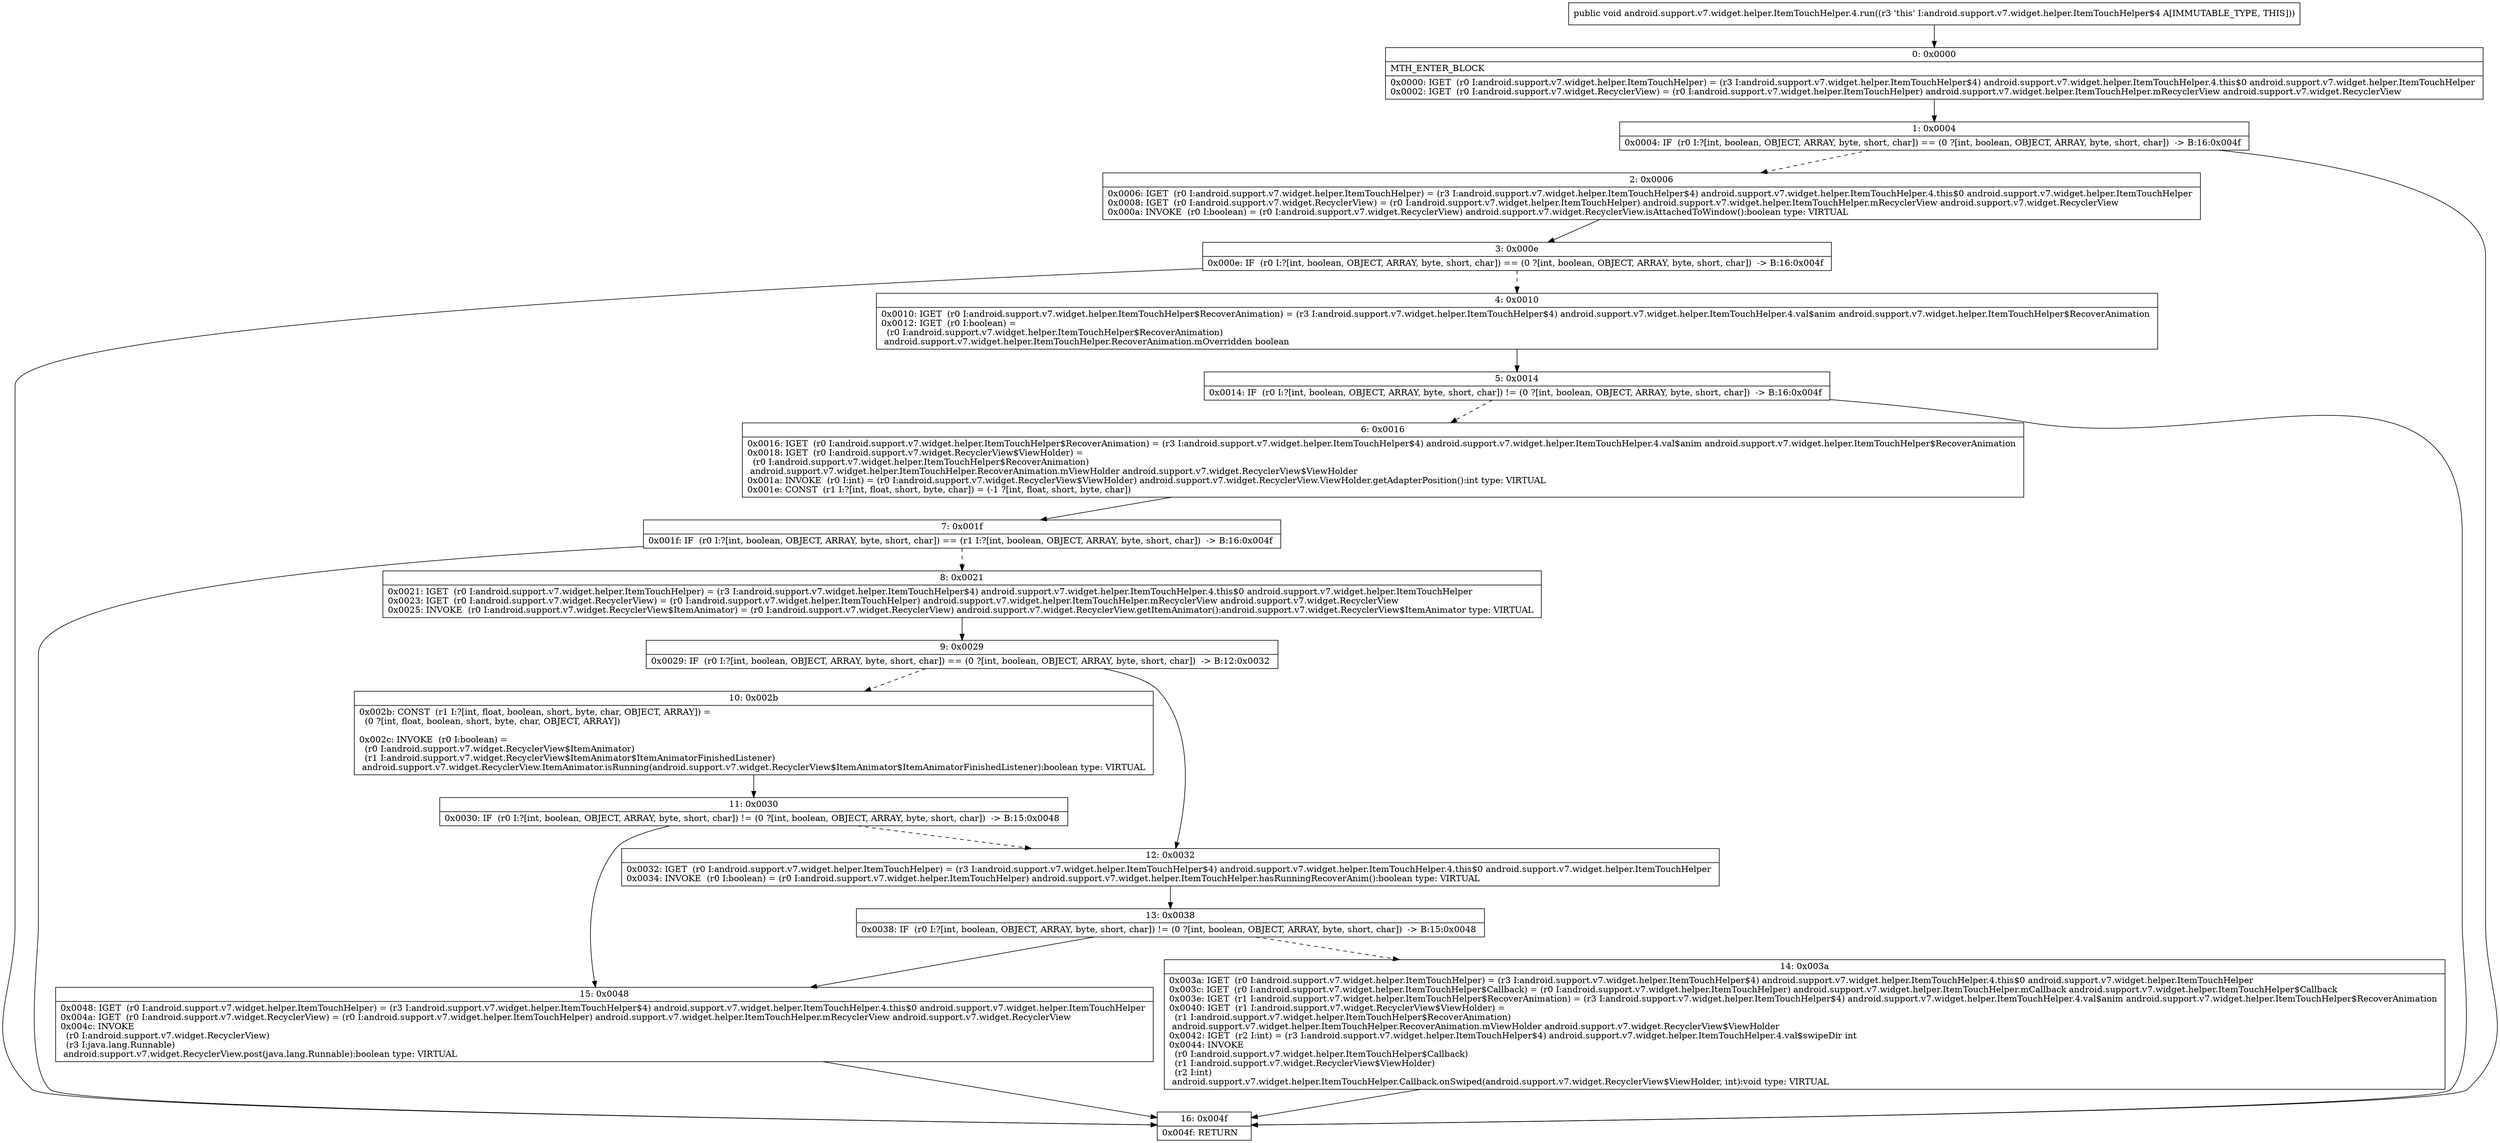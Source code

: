 digraph "CFG forandroid.support.v7.widget.helper.ItemTouchHelper.4.run()V" {
Node_0 [shape=record,label="{0\:\ 0x0000|MTH_ENTER_BLOCK\l|0x0000: IGET  (r0 I:android.support.v7.widget.helper.ItemTouchHelper) = (r3 I:android.support.v7.widget.helper.ItemTouchHelper$4) android.support.v7.widget.helper.ItemTouchHelper.4.this$0 android.support.v7.widget.helper.ItemTouchHelper \l0x0002: IGET  (r0 I:android.support.v7.widget.RecyclerView) = (r0 I:android.support.v7.widget.helper.ItemTouchHelper) android.support.v7.widget.helper.ItemTouchHelper.mRecyclerView android.support.v7.widget.RecyclerView \l}"];
Node_1 [shape=record,label="{1\:\ 0x0004|0x0004: IF  (r0 I:?[int, boolean, OBJECT, ARRAY, byte, short, char]) == (0 ?[int, boolean, OBJECT, ARRAY, byte, short, char])  \-\> B:16:0x004f \l}"];
Node_2 [shape=record,label="{2\:\ 0x0006|0x0006: IGET  (r0 I:android.support.v7.widget.helper.ItemTouchHelper) = (r3 I:android.support.v7.widget.helper.ItemTouchHelper$4) android.support.v7.widget.helper.ItemTouchHelper.4.this$0 android.support.v7.widget.helper.ItemTouchHelper \l0x0008: IGET  (r0 I:android.support.v7.widget.RecyclerView) = (r0 I:android.support.v7.widget.helper.ItemTouchHelper) android.support.v7.widget.helper.ItemTouchHelper.mRecyclerView android.support.v7.widget.RecyclerView \l0x000a: INVOKE  (r0 I:boolean) = (r0 I:android.support.v7.widget.RecyclerView) android.support.v7.widget.RecyclerView.isAttachedToWindow():boolean type: VIRTUAL \l}"];
Node_3 [shape=record,label="{3\:\ 0x000e|0x000e: IF  (r0 I:?[int, boolean, OBJECT, ARRAY, byte, short, char]) == (0 ?[int, boolean, OBJECT, ARRAY, byte, short, char])  \-\> B:16:0x004f \l}"];
Node_4 [shape=record,label="{4\:\ 0x0010|0x0010: IGET  (r0 I:android.support.v7.widget.helper.ItemTouchHelper$RecoverAnimation) = (r3 I:android.support.v7.widget.helper.ItemTouchHelper$4) android.support.v7.widget.helper.ItemTouchHelper.4.val$anim android.support.v7.widget.helper.ItemTouchHelper$RecoverAnimation \l0x0012: IGET  (r0 I:boolean) = \l  (r0 I:android.support.v7.widget.helper.ItemTouchHelper$RecoverAnimation)\l android.support.v7.widget.helper.ItemTouchHelper.RecoverAnimation.mOverridden boolean \l}"];
Node_5 [shape=record,label="{5\:\ 0x0014|0x0014: IF  (r0 I:?[int, boolean, OBJECT, ARRAY, byte, short, char]) != (0 ?[int, boolean, OBJECT, ARRAY, byte, short, char])  \-\> B:16:0x004f \l}"];
Node_6 [shape=record,label="{6\:\ 0x0016|0x0016: IGET  (r0 I:android.support.v7.widget.helper.ItemTouchHelper$RecoverAnimation) = (r3 I:android.support.v7.widget.helper.ItemTouchHelper$4) android.support.v7.widget.helper.ItemTouchHelper.4.val$anim android.support.v7.widget.helper.ItemTouchHelper$RecoverAnimation \l0x0018: IGET  (r0 I:android.support.v7.widget.RecyclerView$ViewHolder) = \l  (r0 I:android.support.v7.widget.helper.ItemTouchHelper$RecoverAnimation)\l android.support.v7.widget.helper.ItemTouchHelper.RecoverAnimation.mViewHolder android.support.v7.widget.RecyclerView$ViewHolder \l0x001a: INVOKE  (r0 I:int) = (r0 I:android.support.v7.widget.RecyclerView$ViewHolder) android.support.v7.widget.RecyclerView.ViewHolder.getAdapterPosition():int type: VIRTUAL \l0x001e: CONST  (r1 I:?[int, float, short, byte, char]) = (\-1 ?[int, float, short, byte, char]) \l}"];
Node_7 [shape=record,label="{7\:\ 0x001f|0x001f: IF  (r0 I:?[int, boolean, OBJECT, ARRAY, byte, short, char]) == (r1 I:?[int, boolean, OBJECT, ARRAY, byte, short, char])  \-\> B:16:0x004f \l}"];
Node_8 [shape=record,label="{8\:\ 0x0021|0x0021: IGET  (r0 I:android.support.v7.widget.helper.ItemTouchHelper) = (r3 I:android.support.v7.widget.helper.ItemTouchHelper$4) android.support.v7.widget.helper.ItemTouchHelper.4.this$0 android.support.v7.widget.helper.ItemTouchHelper \l0x0023: IGET  (r0 I:android.support.v7.widget.RecyclerView) = (r0 I:android.support.v7.widget.helper.ItemTouchHelper) android.support.v7.widget.helper.ItemTouchHelper.mRecyclerView android.support.v7.widget.RecyclerView \l0x0025: INVOKE  (r0 I:android.support.v7.widget.RecyclerView$ItemAnimator) = (r0 I:android.support.v7.widget.RecyclerView) android.support.v7.widget.RecyclerView.getItemAnimator():android.support.v7.widget.RecyclerView$ItemAnimator type: VIRTUAL \l}"];
Node_9 [shape=record,label="{9\:\ 0x0029|0x0029: IF  (r0 I:?[int, boolean, OBJECT, ARRAY, byte, short, char]) == (0 ?[int, boolean, OBJECT, ARRAY, byte, short, char])  \-\> B:12:0x0032 \l}"];
Node_10 [shape=record,label="{10\:\ 0x002b|0x002b: CONST  (r1 I:?[int, float, boolean, short, byte, char, OBJECT, ARRAY]) = \l  (0 ?[int, float, boolean, short, byte, char, OBJECT, ARRAY])\l \l0x002c: INVOKE  (r0 I:boolean) = \l  (r0 I:android.support.v7.widget.RecyclerView$ItemAnimator)\l  (r1 I:android.support.v7.widget.RecyclerView$ItemAnimator$ItemAnimatorFinishedListener)\l android.support.v7.widget.RecyclerView.ItemAnimator.isRunning(android.support.v7.widget.RecyclerView$ItemAnimator$ItemAnimatorFinishedListener):boolean type: VIRTUAL \l}"];
Node_11 [shape=record,label="{11\:\ 0x0030|0x0030: IF  (r0 I:?[int, boolean, OBJECT, ARRAY, byte, short, char]) != (0 ?[int, boolean, OBJECT, ARRAY, byte, short, char])  \-\> B:15:0x0048 \l}"];
Node_12 [shape=record,label="{12\:\ 0x0032|0x0032: IGET  (r0 I:android.support.v7.widget.helper.ItemTouchHelper) = (r3 I:android.support.v7.widget.helper.ItemTouchHelper$4) android.support.v7.widget.helper.ItemTouchHelper.4.this$0 android.support.v7.widget.helper.ItemTouchHelper \l0x0034: INVOKE  (r0 I:boolean) = (r0 I:android.support.v7.widget.helper.ItemTouchHelper) android.support.v7.widget.helper.ItemTouchHelper.hasRunningRecoverAnim():boolean type: VIRTUAL \l}"];
Node_13 [shape=record,label="{13\:\ 0x0038|0x0038: IF  (r0 I:?[int, boolean, OBJECT, ARRAY, byte, short, char]) != (0 ?[int, boolean, OBJECT, ARRAY, byte, short, char])  \-\> B:15:0x0048 \l}"];
Node_14 [shape=record,label="{14\:\ 0x003a|0x003a: IGET  (r0 I:android.support.v7.widget.helper.ItemTouchHelper) = (r3 I:android.support.v7.widget.helper.ItemTouchHelper$4) android.support.v7.widget.helper.ItemTouchHelper.4.this$0 android.support.v7.widget.helper.ItemTouchHelper \l0x003c: IGET  (r0 I:android.support.v7.widget.helper.ItemTouchHelper$Callback) = (r0 I:android.support.v7.widget.helper.ItemTouchHelper) android.support.v7.widget.helper.ItemTouchHelper.mCallback android.support.v7.widget.helper.ItemTouchHelper$Callback \l0x003e: IGET  (r1 I:android.support.v7.widget.helper.ItemTouchHelper$RecoverAnimation) = (r3 I:android.support.v7.widget.helper.ItemTouchHelper$4) android.support.v7.widget.helper.ItemTouchHelper.4.val$anim android.support.v7.widget.helper.ItemTouchHelper$RecoverAnimation \l0x0040: IGET  (r1 I:android.support.v7.widget.RecyclerView$ViewHolder) = \l  (r1 I:android.support.v7.widget.helper.ItemTouchHelper$RecoverAnimation)\l android.support.v7.widget.helper.ItemTouchHelper.RecoverAnimation.mViewHolder android.support.v7.widget.RecyclerView$ViewHolder \l0x0042: IGET  (r2 I:int) = (r3 I:android.support.v7.widget.helper.ItemTouchHelper$4) android.support.v7.widget.helper.ItemTouchHelper.4.val$swipeDir int \l0x0044: INVOKE  \l  (r0 I:android.support.v7.widget.helper.ItemTouchHelper$Callback)\l  (r1 I:android.support.v7.widget.RecyclerView$ViewHolder)\l  (r2 I:int)\l android.support.v7.widget.helper.ItemTouchHelper.Callback.onSwiped(android.support.v7.widget.RecyclerView$ViewHolder, int):void type: VIRTUAL \l}"];
Node_15 [shape=record,label="{15\:\ 0x0048|0x0048: IGET  (r0 I:android.support.v7.widget.helper.ItemTouchHelper) = (r3 I:android.support.v7.widget.helper.ItemTouchHelper$4) android.support.v7.widget.helper.ItemTouchHelper.4.this$0 android.support.v7.widget.helper.ItemTouchHelper \l0x004a: IGET  (r0 I:android.support.v7.widget.RecyclerView) = (r0 I:android.support.v7.widget.helper.ItemTouchHelper) android.support.v7.widget.helper.ItemTouchHelper.mRecyclerView android.support.v7.widget.RecyclerView \l0x004c: INVOKE  \l  (r0 I:android.support.v7.widget.RecyclerView)\l  (r3 I:java.lang.Runnable)\l android.support.v7.widget.RecyclerView.post(java.lang.Runnable):boolean type: VIRTUAL \l}"];
Node_16 [shape=record,label="{16\:\ 0x004f|0x004f: RETURN   \l}"];
MethodNode[shape=record,label="{public void android.support.v7.widget.helper.ItemTouchHelper.4.run((r3 'this' I:android.support.v7.widget.helper.ItemTouchHelper$4 A[IMMUTABLE_TYPE, THIS])) }"];
MethodNode -> Node_0;
Node_0 -> Node_1;
Node_1 -> Node_2[style=dashed];
Node_1 -> Node_16;
Node_2 -> Node_3;
Node_3 -> Node_4[style=dashed];
Node_3 -> Node_16;
Node_4 -> Node_5;
Node_5 -> Node_6[style=dashed];
Node_5 -> Node_16;
Node_6 -> Node_7;
Node_7 -> Node_8[style=dashed];
Node_7 -> Node_16;
Node_8 -> Node_9;
Node_9 -> Node_10[style=dashed];
Node_9 -> Node_12;
Node_10 -> Node_11;
Node_11 -> Node_12[style=dashed];
Node_11 -> Node_15;
Node_12 -> Node_13;
Node_13 -> Node_14[style=dashed];
Node_13 -> Node_15;
Node_14 -> Node_16;
Node_15 -> Node_16;
}


